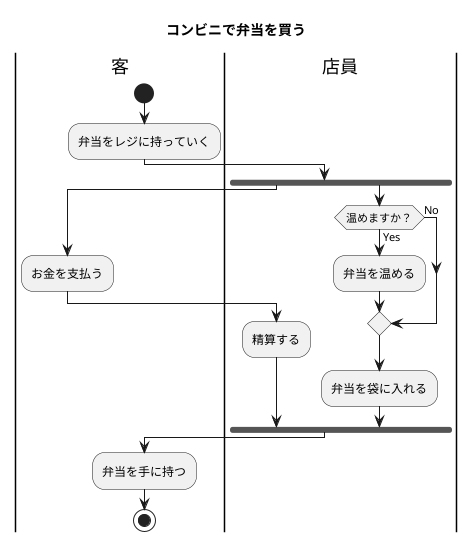 @startuml
title コンビニで弁当を買う
|客|
start
:弁当をレジに持っていく;
|店員|
fork
|客|
:お金を支払う;
|店員|
:精算する;
fork again
|店員|
if (温めますか？) then (Yes)
    :弁当を温める;
else (No)
endif
:弁当を袋に入れる;
fork end

|客|
:弁当を手に持つ;
stop
@enduml